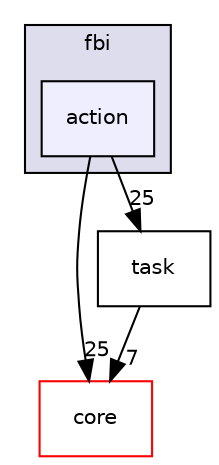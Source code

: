 digraph "source/fbi/action" {
  compound=true
  node [ fontsize="10", fontname="Helvetica"];
  edge [ labelfontsize="10", labelfontname="Helvetica"];
  subgraph clusterdir_0690d63da931225ca891c72312f79421 {
    graph [ bgcolor="#ddddee", pencolor="black", label="fbi" fontname="Helvetica", fontsize="10", URL="dir_0690d63da931225ca891c72312f79421.html"]
  dir_694380f872ceaa3c95b94091678ed7e6 [shape=box, label="action", style="filled", fillcolor="#eeeeff", pencolor="black", URL="dir_694380f872ceaa3c95b94091678ed7e6.html"];
  }
  dir_0d27ce74e9bd514c31e1d63efab6b388 [shape=box label="core" fillcolor="white" style="filled" color="red" URL="dir_0d27ce74e9bd514c31e1d63efab6b388.html"];
  dir_84bf406a94597323932ead91ddc48809 [shape=box label="task" URL="dir_84bf406a94597323932ead91ddc48809.html"];
  dir_84bf406a94597323932ead91ddc48809->dir_0d27ce74e9bd514c31e1d63efab6b388 [headlabel="7", labeldistance=1.5 headhref="dir_000010_000004.html"];
  dir_694380f872ceaa3c95b94091678ed7e6->dir_0d27ce74e9bd514c31e1d63efab6b388 [headlabel="25", labeldistance=1.5 headhref="dir_000009_000004.html"];
  dir_694380f872ceaa3c95b94091678ed7e6->dir_84bf406a94597323932ead91ddc48809 [headlabel="25", labeldistance=1.5 headhref="dir_000009_000010.html"];
}
